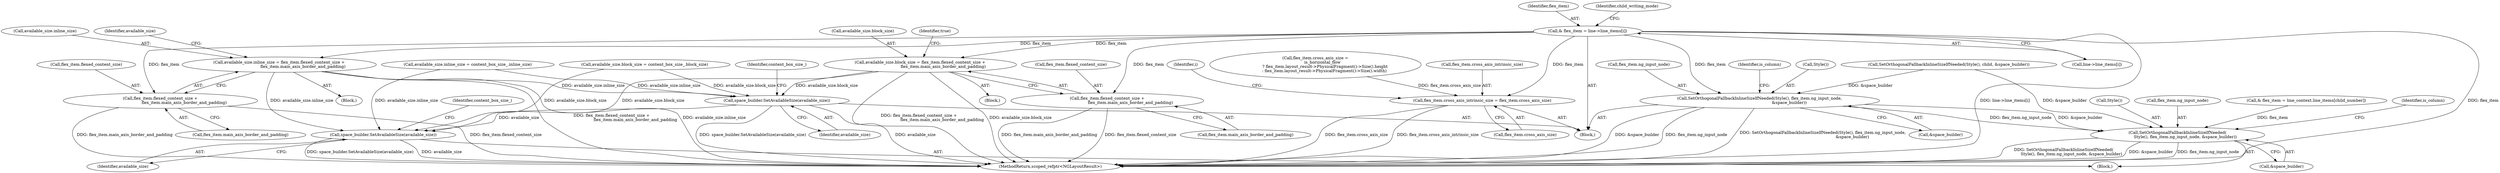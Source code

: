digraph "0_Chrome_69ec52bd0b32622770a25952386596ccb4ad6434@array" {
"1000371" [label="(Call,& flex_item = line->line_items[i])"];
"1000383" [label="(Call,SetOrthogonalFallbackInlineSizeIfNeeded(Style(), flex_item.ng_input_node,\n                                              &space_builder))"];
"1000563" [label="(Call,SetOrthogonalFallbackInlineSizeIfNeeded(\n            Style(), flex_item.ng_input_node, &space_builder))"];
"1000401" [label="(Call,available_size.block_size = flex_item.flexed_content_size +\n                                    flex_item.main_axis_border_and_padding)"];
"1000436" [label="(Call,space_builder.SetAvailableSize(available_size))"];
"1000574" [label="(Call,space_builder.SetAvailableSize(available_size))"];
"1000405" [label="(Call,flex_item.flexed_content_size +\n                                    flex_item.main_axis_border_and_padding)"];
"1000416" [label="(Call,available_size.inline_size = flex_item.flexed_content_size +\n                                     flex_item.main_axis_border_and_padding)"];
"1000420" [label="(Call,flex_item.flexed_content_size +\n                                     flex_item.main_axis_border_and_padding)"];
"1000463" [label="(Call,flex_item.cross_axis_intrinsic_size = flex_item.cross_axis_size)"];
"1000177" [label="(Call,SetOrthogonalFallbackInlineSizeIfNeeded(Style(), child, &space_builder))"];
"1000464" [label="(Call,flex_item.cross_axis_intrinsic_size)"];
"1000610" [label="(MethodReturn,scoped_refptr<NGLayoutResult>)"];
"1000388" [label="(Call,&space_builder)"];
"1000385" [label="(Call,flex_item.ng_input_node)"];
"1000564" [label="(Call,Style())"];
"1000575" [label="(Identifier,available_size)"];
"1000409" [label="(Call,flex_item.main_axis_border_and_padding)"];
"1000372" [label="(Identifier,flex_item)"];
"1000436" [label="(Call,space_builder.SetAvailableSize(available_size))"];
"1000420" [label="(Call,flex_item.flexed_content_size +\n                                     flex_item.main_axis_border_and_padding)"];
"1000463" [label="(Call,flex_item.cross_axis_intrinsic_size = flex_item.cross_axis_size)"];
"1000568" [label="(Call,&space_builder)"];
"1000368" [label="(Identifier,i)"];
"1000416" [label="(Call,available_size.inline_size = flex_item.flexed_content_size +\n                                     flex_item.main_axis_border_and_padding)"];
"1000383" [label="(Call,SetOrthogonalFallbackInlineSizeIfNeeded(Style(), flex_item.ng_input_node,\n                                              &space_builder))"];
"1000406" [label="(Call,flex_item.flexed_content_size)"];
"1000565" [label="(Call,flex_item.ng_input_node)"];
"1000424" [label="(Call,flex_item.main_axis_border_and_padding)"];
"1000380" [label="(Identifier,child_writing_mode)"];
"1000429" [label="(Identifier,available_size)"];
"1000439" [label="(Identifier,content_box_size_)"];
"1000417" [label="(Call,available_size.inline_size)"];
"1000369" [label="(Block,)"];
"1000392" [label="(Identifier,is_column)"];
"1000415" [label="(Block,)"];
"1000402" [label="(Call,available_size.block_size)"];
"1000577" [label="(Identifier,content_box_size_)"];
"1000405" [label="(Call,flex_item.flexed_content_size +\n                                    flex_item.main_axis_border_and_padding)"];
"1000384" [label="(Call,Style())"];
"1000413" [label="(Identifier,true)"];
"1000373" [label="(Call,line->line_items[i])"];
"1000371" [label="(Call,& flex_item = line->line_items[i])"];
"1000437" [label="(Identifier,available_size)"];
"1000556" [label="(Block,)"];
"1000545" [label="(Call,& flex_item = line_context.line_items[child_number])"];
"1000421" [label="(Call,flex_item.flexed_content_size)"];
"1000574" [label="(Call,space_builder.SetAvailableSize(available_size))"];
"1000401" [label="(Call,available_size.block_size = flex_item.flexed_content_size +\n                                    flex_item.main_axis_border_and_padding)"];
"1000572" [label="(Identifier,is_column)"];
"1000467" [label="(Call,flex_item.cross_axis_size)"];
"1000427" [label="(Call,available_size.block_size = content_box_size_.block_size)"];
"1000393" [label="(Block,)"];
"1000563" [label="(Call,SetOrthogonalFallbackInlineSizeIfNeeded(\n            Style(), flex_item.ng_input_node, &space_builder))"];
"1000394" [label="(Call,available_size.inline_size = content_box_size_.inline_size)"];
"1000451" [label="(Call,flex_item.cross_axis_size =\n           is_horizontal_flow\n               ? flex_item.layout_result->PhysicalFragment()->Size().height\n              : flex_item.layout_result->PhysicalFragment()->Size().width)"];
"1000371" -> "1000369"  [label="AST: "];
"1000371" -> "1000373"  [label="CFG: "];
"1000372" -> "1000371"  [label="AST: "];
"1000373" -> "1000371"  [label="AST: "];
"1000380" -> "1000371"  [label="CFG: "];
"1000371" -> "1000610"  [label="DDG: line->line_items[i]"];
"1000371" -> "1000610"  [label="DDG: flex_item"];
"1000371" -> "1000383"  [label="DDG: flex_item"];
"1000371" -> "1000401"  [label="DDG: flex_item"];
"1000371" -> "1000405"  [label="DDG: flex_item"];
"1000371" -> "1000416"  [label="DDG: flex_item"];
"1000371" -> "1000420"  [label="DDG: flex_item"];
"1000371" -> "1000463"  [label="DDG: flex_item"];
"1000383" -> "1000369"  [label="AST: "];
"1000383" -> "1000388"  [label="CFG: "];
"1000384" -> "1000383"  [label="AST: "];
"1000385" -> "1000383"  [label="AST: "];
"1000388" -> "1000383"  [label="AST: "];
"1000392" -> "1000383"  [label="CFG: "];
"1000383" -> "1000610"  [label="DDG: SetOrthogonalFallbackInlineSizeIfNeeded(Style(), flex_item.ng_input_node,\n                                              &space_builder)"];
"1000383" -> "1000610"  [label="DDG: &space_builder"];
"1000383" -> "1000610"  [label="DDG: flex_item.ng_input_node"];
"1000177" -> "1000383"  [label="DDG: &space_builder"];
"1000383" -> "1000563"  [label="DDG: flex_item.ng_input_node"];
"1000383" -> "1000563"  [label="DDG: &space_builder"];
"1000563" -> "1000556"  [label="AST: "];
"1000563" -> "1000568"  [label="CFG: "];
"1000564" -> "1000563"  [label="AST: "];
"1000565" -> "1000563"  [label="AST: "];
"1000568" -> "1000563"  [label="AST: "];
"1000572" -> "1000563"  [label="CFG: "];
"1000563" -> "1000610"  [label="DDG: SetOrthogonalFallbackInlineSizeIfNeeded(\n            Style(), flex_item.ng_input_node, &space_builder)"];
"1000563" -> "1000610"  [label="DDG: &space_builder"];
"1000563" -> "1000610"  [label="DDG: flex_item.ng_input_node"];
"1000545" -> "1000563"  [label="DDG: flex_item"];
"1000177" -> "1000563"  [label="DDG: &space_builder"];
"1000401" -> "1000393"  [label="AST: "];
"1000401" -> "1000405"  [label="CFG: "];
"1000402" -> "1000401"  [label="AST: "];
"1000405" -> "1000401"  [label="AST: "];
"1000413" -> "1000401"  [label="CFG: "];
"1000401" -> "1000610"  [label="DDG: flex_item.flexed_content_size +\n                                    flex_item.main_axis_border_and_padding"];
"1000401" -> "1000610"  [label="DDG: available_size.block_size"];
"1000401" -> "1000436"  [label="DDG: available_size.block_size"];
"1000401" -> "1000574"  [label="DDG: available_size.block_size"];
"1000436" -> "1000369"  [label="AST: "];
"1000436" -> "1000437"  [label="CFG: "];
"1000437" -> "1000436"  [label="AST: "];
"1000439" -> "1000436"  [label="CFG: "];
"1000436" -> "1000610"  [label="DDG: space_builder.SetAvailableSize(available_size)"];
"1000436" -> "1000610"  [label="DDG: available_size"];
"1000427" -> "1000436"  [label="DDG: available_size.block_size"];
"1000416" -> "1000436"  [label="DDG: available_size.inline_size"];
"1000394" -> "1000436"  [label="DDG: available_size.inline_size"];
"1000436" -> "1000574"  [label="DDG: available_size"];
"1000574" -> "1000556"  [label="AST: "];
"1000574" -> "1000575"  [label="CFG: "];
"1000575" -> "1000574"  [label="AST: "];
"1000577" -> "1000574"  [label="CFG: "];
"1000574" -> "1000610"  [label="DDG: available_size"];
"1000574" -> "1000610"  [label="DDG: space_builder.SetAvailableSize(available_size)"];
"1000416" -> "1000574"  [label="DDG: available_size.inline_size"];
"1000394" -> "1000574"  [label="DDG: available_size.inline_size"];
"1000427" -> "1000574"  [label="DDG: available_size.block_size"];
"1000405" -> "1000409"  [label="CFG: "];
"1000406" -> "1000405"  [label="AST: "];
"1000409" -> "1000405"  [label="AST: "];
"1000405" -> "1000610"  [label="DDG: flex_item.main_axis_border_and_padding"];
"1000405" -> "1000610"  [label="DDG: flex_item.flexed_content_size"];
"1000416" -> "1000415"  [label="AST: "];
"1000416" -> "1000420"  [label="CFG: "];
"1000417" -> "1000416"  [label="AST: "];
"1000420" -> "1000416"  [label="AST: "];
"1000429" -> "1000416"  [label="CFG: "];
"1000416" -> "1000610"  [label="DDG: flex_item.flexed_content_size +\n                                     flex_item.main_axis_border_and_padding"];
"1000416" -> "1000610"  [label="DDG: available_size.inline_size"];
"1000420" -> "1000424"  [label="CFG: "];
"1000421" -> "1000420"  [label="AST: "];
"1000424" -> "1000420"  [label="AST: "];
"1000420" -> "1000610"  [label="DDG: flex_item.main_axis_border_and_padding"];
"1000420" -> "1000610"  [label="DDG: flex_item.flexed_content_size"];
"1000463" -> "1000369"  [label="AST: "];
"1000463" -> "1000467"  [label="CFG: "];
"1000464" -> "1000463"  [label="AST: "];
"1000467" -> "1000463"  [label="AST: "];
"1000368" -> "1000463"  [label="CFG: "];
"1000463" -> "1000610"  [label="DDG: flex_item.cross_axis_size"];
"1000463" -> "1000610"  [label="DDG: flex_item.cross_axis_intrinsic_size"];
"1000451" -> "1000463"  [label="DDG: flex_item.cross_axis_size"];
}
